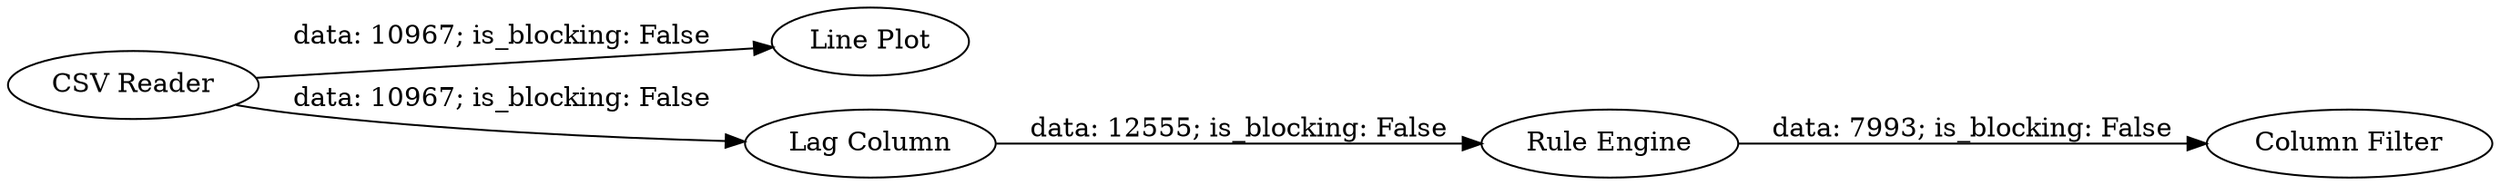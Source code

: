 digraph {
	"-8337061297639334857_3" [label="Rule Engine"]
	"-8337061297639334857_1" [label="CSV Reader"]
	"-8337061297639334857_4" [label="Column Filter"]
	"-8337061297639334857_5" [label="Line Plot"]
	"-8337061297639334857_2" [label="Lag Column"]
	"-8337061297639334857_2" -> "-8337061297639334857_3" [label="data: 12555; is_blocking: False"]
	"-8337061297639334857_1" -> "-8337061297639334857_2" [label="data: 10967; is_blocking: False"]
	"-8337061297639334857_1" -> "-8337061297639334857_5" [label="data: 10967; is_blocking: False"]
	"-8337061297639334857_3" -> "-8337061297639334857_4" [label="data: 7993; is_blocking: False"]
	rankdir=LR
}
